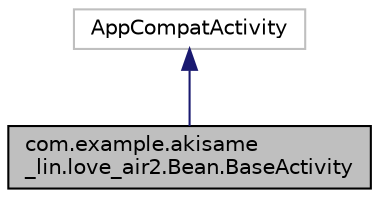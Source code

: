 digraph "com.example.akisame_lin.love_air2.Bean.BaseActivity"
{
 // LATEX_PDF_SIZE
  edge [fontname="Helvetica",fontsize="10",labelfontname="Helvetica",labelfontsize="10"];
  node [fontname="Helvetica",fontsize="10",shape=record];
  Node5 [label="com.example.akisame\l_lin.love_air2.Bean.BaseActivity",height=0.2,width=0.4,color="black", fillcolor="grey75", style="filled", fontcolor="black",tooltip=" "];
  Node6 -> Node5 [dir="back",color="midnightblue",fontsize="10",style="solid",fontname="Helvetica"];
  Node6 [label="AppCompatActivity",height=0.2,width=0.4,color="grey75", fillcolor="white", style="filled",tooltip=" "];
}

